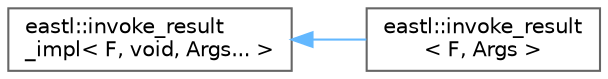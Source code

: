 digraph "类继承关系图"
{
 // LATEX_PDF_SIZE
  bgcolor="transparent";
  edge [fontname=Helvetica,fontsize=10,labelfontname=Helvetica,labelfontsize=10];
  node [fontname=Helvetica,fontsize=10,shape=box,height=0.2,width=0.4];
  rankdir="LR";
  Node0 [id="Node000000",label="eastl::invoke_result\l_impl\< F, void, Args... \>",height=0.2,width=0.4,color="grey40", fillcolor="white", style="filled",URL="$structeastl_1_1invoke__result__impl.html",tooltip=" "];
  Node0 -> Node1 [id="edge906_Node000000_Node000001",dir="back",color="steelblue1",style="solid",tooltip=" "];
  Node1 [id="Node000001",label="eastl::invoke_result\l\< F, Args \>",height=0.2,width=0.4,color="grey40", fillcolor="white", style="filled",URL="$structeastl_1_1invoke__result.html",tooltip=" "];
}
